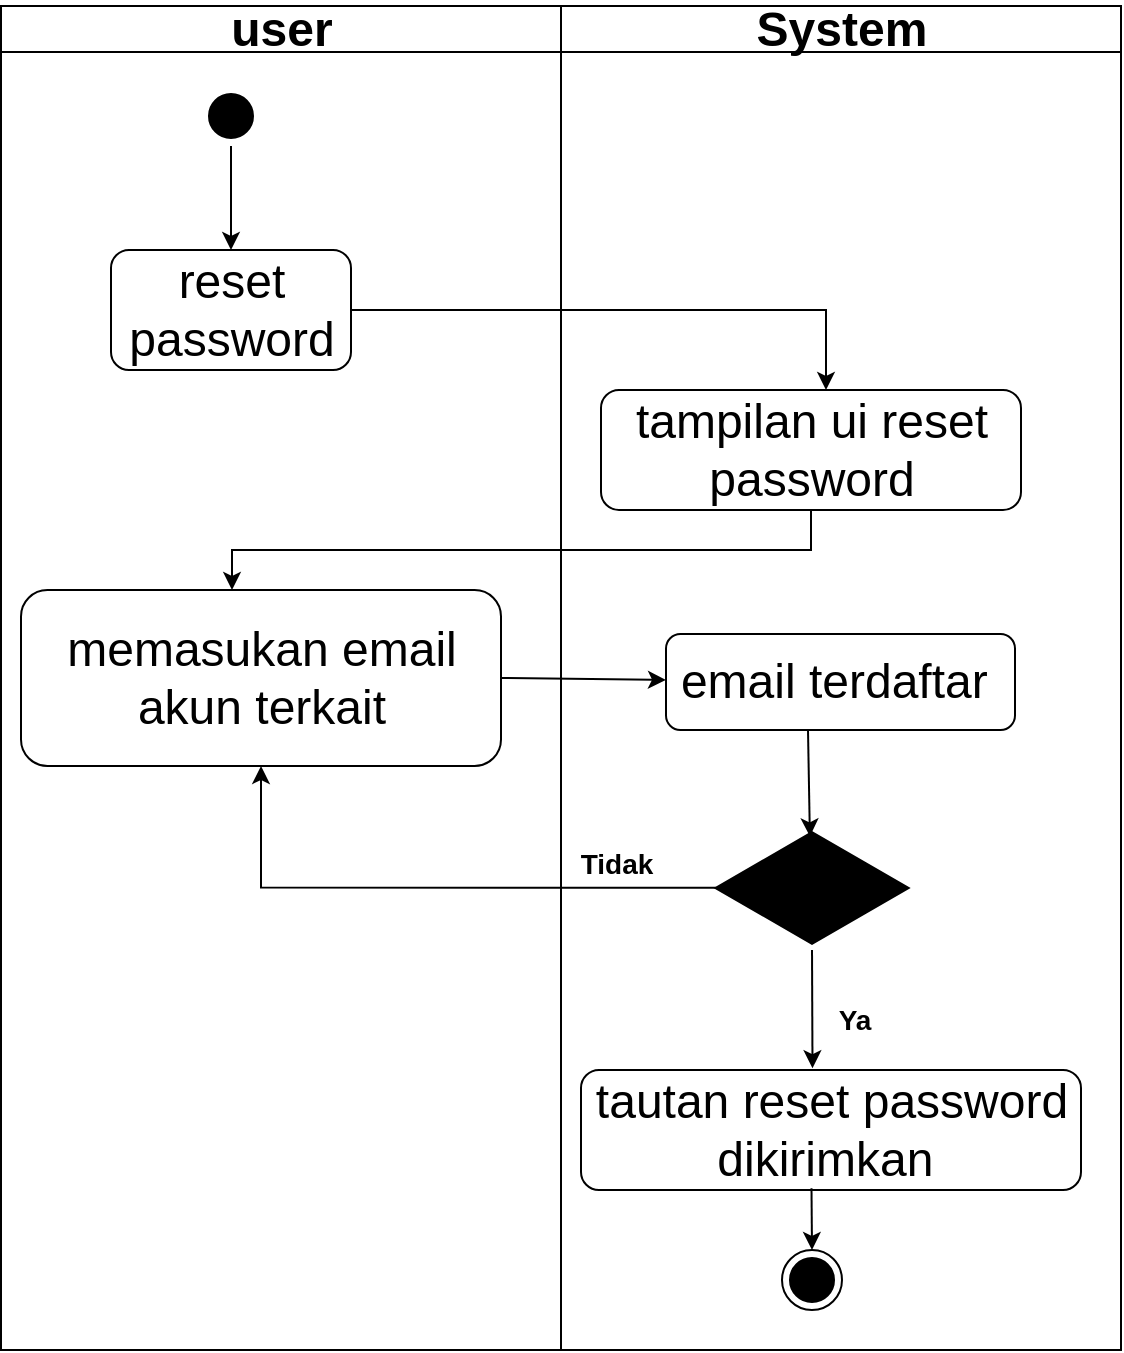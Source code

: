 <mxfile version="17.4.6" type="device"><diagram name="Page-1" id="e7e014a7-5840-1c2e-5031-d8a46d1fe8dd"><mxGraphModel dx="1038" dy="609" grid="1" gridSize="10" guides="1" tooltips="1" connect="1" arrows="1" fold="1" page="1" pageScale="1" pageWidth="1169" pageHeight="826" background="none" math="0" shadow="0"><root><mxCell id="0"/><mxCell id="1" parent="0"/><mxCell id="2" value="user" style="swimlane;whiteSpace=wrap;fontSize=24;startSize=23;" parent="1" vertex="1"><mxGeometry x="164.5" y="128" width="280" height="672" as="geometry"/></mxCell><mxCell id="5" value="" style="ellipse;shape=startState;fillColor=#000000;strokeColor=#000000;" parent="2" vertex="1"><mxGeometry x="100" y="40" width="30" height="30" as="geometry"/></mxCell><mxCell id="II41K0eMZgXKt3YE9OYh-41" value="&lt;font style=&quot;font-size: 24px&quot;&gt;reset password&lt;/font&gt;" style="rounded=1;whiteSpace=wrap;html=1;" parent="2" vertex="1"><mxGeometry x="55" y="122" width="120" height="60" as="geometry"/></mxCell><mxCell id="II41K0eMZgXKt3YE9OYh-42" value="" style="endArrow=classic;html=1;rounded=0;exitX=0.5;exitY=1;exitDx=0;exitDy=0;entryX=0.5;entryY=0;entryDx=0;entryDy=0;" parent="2" source="5" target="II41K0eMZgXKt3YE9OYh-41" edge="1"><mxGeometry width="50" height="50" relative="1" as="geometry"><mxPoint x="335.5" y="302" as="sourcePoint"/><mxPoint x="385.5" y="252" as="targetPoint"/></mxGeometry></mxCell><mxCell id="II41K0eMZgXKt3YE9OYh-45" value="&lt;font style=&quot;font-size: 24px&quot;&gt;memasukan email akun terkait&lt;/font&gt;" style="rounded=1;whiteSpace=wrap;html=1;" parent="2" vertex="1"><mxGeometry x="10" y="292" width="240" height="88" as="geometry"/></mxCell><mxCell id="3" value="System" style="swimlane;whiteSpace=wrap;startSize=23;fontSize=24;" parent="1" vertex="1"><mxGeometry x="444.5" y="128" width="280" height="672" as="geometry"/></mxCell><mxCell id="II41K0eMZgXKt3YE9OYh-43" value="&lt;font style=&quot;font-size: 24px&quot;&gt;tampilan ui reset password&lt;/font&gt;" style="rounded=1;whiteSpace=wrap;html=1;" parent="3" vertex="1"><mxGeometry x="20" y="192" width="210" height="60" as="geometry"/></mxCell><mxCell id="II41K0eMZgXKt3YE9OYh-47" value="" style="html=1;whiteSpace=wrap;aspect=fixed;shape=isoRectangle;fillColor=#000000;" parent="3" vertex="1"><mxGeometry x="77.17" y="412" width="96.67" height="58" as="geometry"/></mxCell><mxCell id="II41K0eMZgXKt3YE9OYh-54" value="&lt;font style=&quot;font-size: 14px&quot;&gt;Tidak&lt;/font&gt;" style="text;strokeColor=none;fillColor=none;html=1;fontSize=24;fontStyle=1;verticalAlign=middle;align=center;" parent="3" vertex="1"><mxGeometry y="412" width="54.5" height="28" as="geometry"/></mxCell><mxCell id="II41K0eMZgXKt3YE9OYh-55" value="&lt;font style=&quot;font-size: 24px&quot;&gt;tautan reset password dikirimkan&amp;nbsp;&lt;/font&gt;" style="rounded=1;whiteSpace=wrap;html=1;fontSize=10;" parent="3" vertex="1"><mxGeometry x="10" y="532" width="250" height="60" as="geometry"/></mxCell><mxCell id="II41K0eMZgXKt3YE9OYh-56" value="" style="endArrow=classic;html=1;rounded=0;fontSize=10;exitX=0.5;exitY=1.034;exitDx=0;exitDy=0;exitPerimeter=0;entryX=0.463;entryY=-0.015;entryDx=0;entryDy=0;entryPerimeter=0;" parent="3" source="II41K0eMZgXKt3YE9OYh-47" target="II41K0eMZgXKt3YE9OYh-55" edge="1"><mxGeometry width="50" height="50" relative="1" as="geometry"><mxPoint x="-44.5" y="422" as="sourcePoint"/><mxPoint x="5.5" y="372" as="targetPoint"/></mxGeometry></mxCell><mxCell id="II41K0eMZgXKt3YE9OYh-57" value="&lt;font style=&quot;font-size: 14px&quot;&gt;Ya&lt;/font&gt;" style="text;strokeColor=none;fillColor=none;html=1;fontSize=24;fontStyle=1;verticalAlign=middle;align=center;" parent="3" vertex="1"><mxGeometry x="118.83" y="490" width="54.5" height="28" as="geometry"/></mxCell><mxCell id="II41K0eMZgXKt3YE9OYh-58" value="" style="ellipse;html=1;shape=endState;fillColor=#000000;strokeColor=#000000;fontSize=10;" parent="3" vertex="1"><mxGeometry x="110.5" y="622" width="30" height="30" as="geometry"/></mxCell><mxCell id="II41K0eMZgXKt3YE9OYh-59" value="" style="endArrow=classic;html=1;rounded=0;fontSize=10;exitX=0.461;exitY=0.985;exitDx=0;exitDy=0;exitPerimeter=0;" parent="3" source="II41K0eMZgXKt3YE9OYh-55" target="II41K0eMZgXKt3YE9OYh-58" edge="1"><mxGeometry width="50" height="50" relative="1" as="geometry"><mxPoint x="-94.5" y="442" as="sourcePoint"/><mxPoint x="-44.5" y="392" as="targetPoint"/></mxGeometry></mxCell><mxCell id="Wj1nUQI82RnJlkXifdVC-5" value="&lt;font style=&quot;font-size: 24px&quot;&gt;email terdaftar&amp;nbsp;&lt;/font&gt;" style="rounded=1;whiteSpace=wrap;html=1;" parent="3" vertex="1"><mxGeometry x="52.5" y="314" width="174.5" height="48" as="geometry"/></mxCell><mxCell id="Wj1nUQI82RnJlkXifdVC-7" value="" style="endArrow=classic;html=1;rounded=0;fontSize=24;entryX=0.489;entryY=0.055;entryDx=0;entryDy=0;entryPerimeter=0;" parent="3" target="II41K0eMZgXKt3YE9OYh-47" edge="1"><mxGeometry width="50" height="50" relative="1" as="geometry"><mxPoint x="123.5" y="362" as="sourcePoint"/><mxPoint x="165.5" y="352" as="targetPoint"/></mxGeometry></mxCell><mxCell id="II41K0eMZgXKt3YE9OYh-44" value="" style="edgeStyle=segmentEdgeStyle;endArrow=classic;html=1;rounded=0;" parent="1" target="II41K0eMZgXKt3YE9OYh-43" edge="1"><mxGeometry width="50" height="50" relative="1" as="geometry"><mxPoint x="340" y="280" as="sourcePoint"/><mxPoint x="550" y="380" as="targetPoint"/><Array as="points"><mxPoint x="577" y="280"/></Array></mxGeometry></mxCell><mxCell id="II41K0eMZgXKt3YE9OYh-46" value="" style="edgeStyle=segmentEdgeStyle;endArrow=classic;html=1;rounded=0;" parent="1" source="II41K0eMZgXKt3YE9OYh-43" target="II41K0eMZgXKt3YE9OYh-45" edge="1"><mxGeometry width="50" height="50" relative="1" as="geometry"><mxPoint x="460" y="470" as="sourcePoint"/><mxPoint x="550" y="360" as="targetPoint"/><Array as="points"><mxPoint x="570" y="400"/><mxPoint x="280" y="400"/></Array></mxGeometry></mxCell><mxCell id="II41K0eMZgXKt3YE9OYh-53" value="" style="edgeStyle=segmentEdgeStyle;endArrow=classic;html=1;rounded=0;fontSize=10;entryX=0.5;entryY=1;entryDx=0;entryDy=0;exitX=0.005;exitY=0.497;exitDx=0;exitDy=0;exitPerimeter=0;" parent="1" source="II41K0eMZgXKt3YE9OYh-47" target="II41K0eMZgXKt3YE9OYh-45" edge="1"><mxGeometry width="50" height="50" relative="1" as="geometry"><mxPoint x="520" y="520" as="sourcePoint"/><mxPoint x="530" y="550" as="targetPoint"/></mxGeometry></mxCell><mxCell id="Wj1nUQI82RnJlkXifdVC-6" value="" style="endArrow=classic;html=1;rounded=0;fontSize=24;exitX=1;exitY=0.5;exitDx=0;exitDy=0;" parent="1" source="II41K0eMZgXKt3YE9OYh-45" target="Wj1nUQI82RnJlkXifdVC-5" edge="1"><mxGeometry width="50" height="50" relative="1" as="geometry"><mxPoint x="420" y="500" as="sourcePoint"/><mxPoint x="470" y="450" as="targetPoint"/></mxGeometry></mxCell></root></mxGraphModel></diagram></mxfile>
